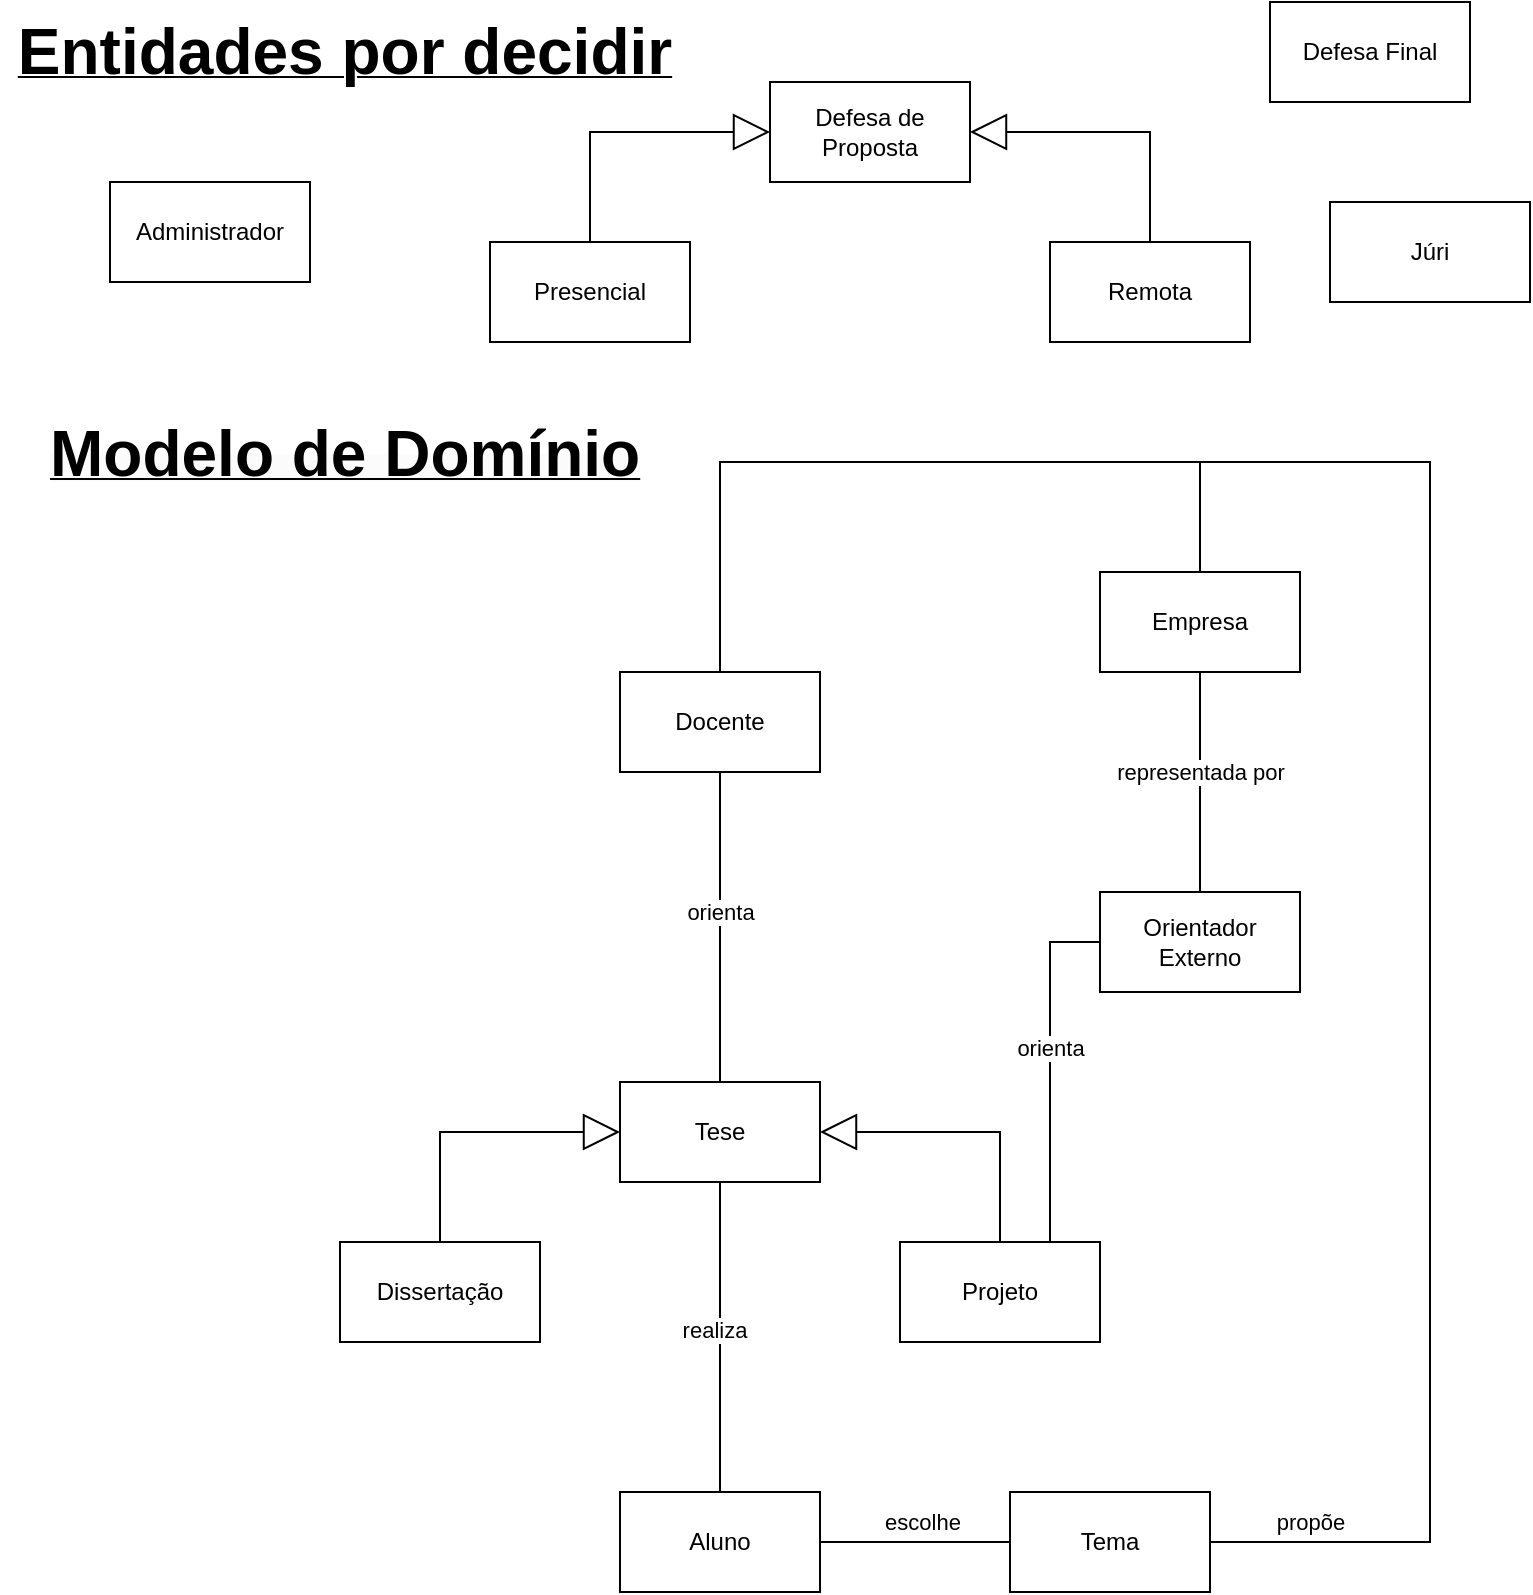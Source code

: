 <mxfile version="24.0.7" type="device">
  <diagram name="Page-1" id="X4RA0sWJOlGw3QUm6S05">
    <mxGraphModel dx="1050" dy="522" grid="1" gridSize="10" guides="1" tooltips="1" connect="1" arrows="1" fold="1" page="1" pageScale="1" pageWidth="850" pageHeight="1100" math="0" shadow="0">
      <root>
        <mxCell id="0" />
        <mxCell id="1" parent="0" />
        <mxCell id="HYwtCMKaUokTJvufcbnb-22" value="Tese" style="html=1;whiteSpace=wrap;" parent="1" vertex="1">
          <mxGeometry x="325" y="550" width="100" height="50" as="geometry" />
        </mxCell>
        <mxCell id="HYwtCMKaUokTJvufcbnb-23" value="Dissertação" style="html=1;whiteSpace=wrap;" parent="1" vertex="1">
          <mxGeometry x="185" y="630" width="100" height="50" as="geometry" />
        </mxCell>
        <mxCell id="HYwtCMKaUokTJvufcbnb-26" value="" style="endArrow=block;endSize=16;endFill=0;html=1;rounded=0;entryX=0;entryY=0.5;entryDx=0;entryDy=0;exitX=0.5;exitY=0;exitDx=0;exitDy=0;" parent="1" source="HYwtCMKaUokTJvufcbnb-23" target="HYwtCMKaUokTJvufcbnb-22" edge="1">
          <mxGeometry width="160" relative="1" as="geometry">
            <mxPoint x="245" y="600" as="sourcePoint" />
            <mxPoint x="275" y="574.5" as="targetPoint" />
            <Array as="points">
              <mxPoint x="235" y="575" />
            </Array>
          </mxGeometry>
        </mxCell>
        <mxCell id="HYwtCMKaUokTJvufcbnb-27" value="Projeto" style="html=1;whiteSpace=wrap;" parent="1" vertex="1">
          <mxGeometry x="465" y="630" width="100" height="50" as="geometry" />
        </mxCell>
        <mxCell id="HYwtCMKaUokTJvufcbnb-28" value="" style="endArrow=block;endSize=16;endFill=0;html=1;rounded=0;entryX=1;entryY=0.5;entryDx=0;entryDy=0;exitX=0.5;exitY=0;exitDx=0;exitDy=0;" parent="1" source="HYwtCMKaUokTJvufcbnb-27" target="HYwtCMKaUokTJvufcbnb-22" edge="1">
          <mxGeometry width="160" relative="1" as="geometry">
            <mxPoint x="475" y="630" as="sourcePoint" />
            <mxPoint x="405" y="575" as="targetPoint" />
            <Array as="points">
              <mxPoint x="515" y="575" />
            </Array>
          </mxGeometry>
        </mxCell>
        <mxCell id="fBPDrE-IPzC1A-cnoaCC-1" value="Aluno" style="rounded=0;whiteSpace=wrap;html=1;" parent="1" vertex="1">
          <mxGeometry x="325" y="755" width="100" height="50" as="geometry" />
        </mxCell>
        <mxCell id="fBPDrE-IPzC1A-cnoaCC-2" value="Administrador" style="rounded=0;whiteSpace=wrap;html=1;" parent="1" vertex="1">
          <mxGeometry x="70" y="100" width="100" height="50" as="geometry" />
        </mxCell>
        <mxCell id="fBPDrE-IPzC1A-cnoaCC-3" value="Docente" style="rounded=0;whiteSpace=wrap;html=1;" parent="1" vertex="1">
          <mxGeometry x="325" y="345" width="100" height="50" as="geometry" />
        </mxCell>
        <mxCell id="fBPDrE-IPzC1A-cnoaCC-4" value="Empresa" style="rounded=0;whiteSpace=wrap;html=1;" parent="1" vertex="1">
          <mxGeometry x="565" y="295" width="100" height="50" as="geometry" />
        </mxCell>
        <mxCell id="fBPDrE-IPzC1A-cnoaCC-5" value="Defesa de Proposta" style="html=1;whiteSpace=wrap;" parent="1" vertex="1">
          <mxGeometry x="400" y="50" width="100" height="50" as="geometry" />
        </mxCell>
        <mxCell id="fBPDrE-IPzC1A-cnoaCC-6" value="Presencial" style="html=1;whiteSpace=wrap;" parent="1" vertex="1">
          <mxGeometry x="260" y="130" width="100" height="50" as="geometry" />
        </mxCell>
        <mxCell id="fBPDrE-IPzC1A-cnoaCC-7" value="" style="endArrow=block;endSize=16;endFill=0;html=1;rounded=0;entryX=0;entryY=0.5;entryDx=0;entryDy=0;exitX=0.5;exitY=0;exitDx=0;exitDy=0;" parent="1" source="fBPDrE-IPzC1A-cnoaCC-6" target="fBPDrE-IPzC1A-cnoaCC-5" edge="1">
          <mxGeometry width="160" relative="1" as="geometry">
            <mxPoint x="320" y="100" as="sourcePoint" />
            <mxPoint x="350" y="74.5" as="targetPoint" />
            <Array as="points">
              <mxPoint x="310" y="75" />
            </Array>
          </mxGeometry>
        </mxCell>
        <mxCell id="fBPDrE-IPzC1A-cnoaCC-8" value="Remota" style="html=1;whiteSpace=wrap;" parent="1" vertex="1">
          <mxGeometry x="540" y="130" width="100" height="50" as="geometry" />
        </mxCell>
        <mxCell id="fBPDrE-IPzC1A-cnoaCC-9" value="" style="endArrow=block;endSize=16;endFill=0;html=1;rounded=0;entryX=1;entryY=0.5;entryDx=0;entryDy=0;exitX=0.5;exitY=0;exitDx=0;exitDy=0;" parent="1" source="fBPDrE-IPzC1A-cnoaCC-8" target="fBPDrE-IPzC1A-cnoaCC-5" edge="1">
          <mxGeometry width="160" relative="1" as="geometry">
            <mxPoint x="550" y="130" as="sourcePoint" />
            <mxPoint x="480" y="75" as="targetPoint" />
            <Array as="points">
              <mxPoint x="590" y="75" />
            </Array>
          </mxGeometry>
        </mxCell>
        <mxCell id="fBPDrE-IPzC1A-cnoaCC-11" value="" style="endArrow=none;html=1;rounded=0;entryX=0.5;entryY=1;entryDx=0;entryDy=0;exitX=0.5;exitY=0;exitDx=0;exitDy=0;" parent="1" source="HYwtCMKaUokTJvufcbnb-22" target="fBPDrE-IPzC1A-cnoaCC-3" edge="1">
          <mxGeometry width="50" height="50" relative="1" as="geometry">
            <mxPoint x="350" y="475" as="sourcePoint" />
            <mxPoint x="400" y="425" as="targetPoint" />
          </mxGeometry>
        </mxCell>
        <mxCell id="fBPDrE-IPzC1A-cnoaCC-12" value="orienta" style="edgeLabel;html=1;align=center;verticalAlign=middle;resizable=0;points=[];" parent="fBPDrE-IPzC1A-cnoaCC-11" vertex="1" connectable="0">
          <mxGeometry x="-0.045" y="3" relative="1" as="geometry">
            <mxPoint x="3" y="-11" as="offset" />
          </mxGeometry>
        </mxCell>
        <mxCell id="fBPDrE-IPzC1A-cnoaCC-13" value="Orientador Externo" style="rounded=0;whiteSpace=wrap;html=1;" parent="1" vertex="1">
          <mxGeometry x="565" y="455" width="100" height="50" as="geometry" />
        </mxCell>
        <mxCell id="fBPDrE-IPzC1A-cnoaCC-15" value="" style="endArrow=none;html=1;rounded=0;exitX=0.75;exitY=0;exitDx=0;exitDy=0;entryX=0;entryY=0.5;entryDx=0;entryDy=0;" parent="1" source="HYwtCMKaUokTJvufcbnb-27" target="fBPDrE-IPzC1A-cnoaCC-13" edge="1">
          <mxGeometry width="50" height="50" relative="1" as="geometry">
            <mxPoint x="480" y="535" as="sourcePoint" />
            <mxPoint x="530" y="485" as="targetPoint" />
            <Array as="points">
              <mxPoint x="540" y="480" />
            </Array>
          </mxGeometry>
        </mxCell>
        <mxCell id="fBPDrE-IPzC1A-cnoaCC-16" value="orienta" style="edgeLabel;html=1;align=center;verticalAlign=middle;resizable=0;points=[];" parent="fBPDrE-IPzC1A-cnoaCC-15" vertex="1" connectable="0">
          <mxGeometry x="0.14" y="3" relative="1" as="geometry">
            <mxPoint x="3" y="3" as="offset" />
          </mxGeometry>
        </mxCell>
        <mxCell id="fBPDrE-IPzC1A-cnoaCC-18" value="" style="endArrow=none;html=1;rounded=0;entryX=0.5;entryY=1;entryDx=0;entryDy=0;exitX=0.5;exitY=0;exitDx=0;exitDy=0;" parent="1" source="fBPDrE-IPzC1A-cnoaCC-13" target="fBPDrE-IPzC1A-cnoaCC-4" edge="1">
          <mxGeometry width="50" height="50" relative="1" as="geometry">
            <mxPoint x="620" y="445" as="sourcePoint" />
            <mxPoint x="670" y="395" as="targetPoint" />
          </mxGeometry>
        </mxCell>
        <mxCell id="fBPDrE-IPzC1A-cnoaCC-19" value="representada por" style="edgeLabel;html=1;align=center;verticalAlign=middle;resizable=0;points=[];" parent="fBPDrE-IPzC1A-cnoaCC-18" vertex="1" connectable="0">
          <mxGeometry x="-0.182" y="-2" relative="1" as="geometry">
            <mxPoint x="-2" y="-15" as="offset" />
          </mxGeometry>
        </mxCell>
        <mxCell id="fBPDrE-IPzC1A-cnoaCC-20" value="" style="endArrow=none;html=1;rounded=0;entryX=0.5;entryY=1;entryDx=0;entryDy=0;exitX=0.5;exitY=0;exitDx=0;exitDy=0;" parent="1" source="fBPDrE-IPzC1A-cnoaCC-1" target="HYwtCMKaUokTJvufcbnb-22" edge="1">
          <mxGeometry width="50" height="50" relative="1" as="geometry">
            <mxPoint x="360" y="725" as="sourcePoint" />
            <mxPoint x="410" y="675" as="targetPoint" />
          </mxGeometry>
        </mxCell>
        <mxCell id="fBPDrE-IPzC1A-cnoaCC-21" value="realiza" style="edgeLabel;html=1;align=center;verticalAlign=middle;resizable=0;points=[];" parent="fBPDrE-IPzC1A-cnoaCC-20" vertex="1" connectable="0">
          <mxGeometry x="0.045" y="3" relative="1" as="geometry">
            <mxPoint as="offset" />
          </mxGeometry>
        </mxCell>
        <mxCell id="fBPDrE-IPzC1A-cnoaCC-23" value="&lt;u&gt;&lt;b&gt;&lt;font style=&quot;font-size: 32px;&quot;&gt;Entidades por decidir&lt;/font&gt;&lt;/b&gt;&lt;/u&gt;" style="text;html=1;align=center;verticalAlign=middle;whiteSpace=wrap;rounded=0;" parent="1" vertex="1">
          <mxGeometry x="15" y="20" width="345" height="30" as="geometry" />
        </mxCell>
        <mxCell id="fBPDrE-IPzC1A-cnoaCC-24" value="&lt;u style=&quot;color: rgb(0, 0, 0); font-family: Helvetica; font-size: 12px; font-style: normal; font-variant-ligatures: normal; font-variant-caps: normal; font-weight: 400; letter-spacing: normal; orphans: 2; text-align: center; text-indent: 0px; text-transform: none; widows: 2; word-spacing: 0px; -webkit-text-stroke-width: 0px; white-space: normal; background-color: rgb(251, 251, 251);&quot;&gt;&lt;b&gt;&lt;font style=&quot;font-size: 32px;&quot;&gt;Modelo de Domínio&lt;/font&gt;&lt;/b&gt;&lt;/u&gt;" style="text;whiteSpace=wrap;html=1;" parent="1" vertex="1">
          <mxGeometry x="37.5" y="210" width="300" height="60" as="geometry" />
        </mxCell>
        <mxCell id="JnHYzQc8gZoaptGCAMhL-1" value="Defesa Final" style="html=1;whiteSpace=wrap;" vertex="1" parent="1">
          <mxGeometry x="650" y="10" width="100" height="50" as="geometry" />
        </mxCell>
        <mxCell id="JnHYzQc8gZoaptGCAMhL-2" value="Júri" style="html=1;whiteSpace=wrap;" vertex="1" parent="1">
          <mxGeometry x="680" y="110" width="100" height="50" as="geometry" />
        </mxCell>
        <mxCell id="JnHYzQc8gZoaptGCAMhL-4" value="Tema" style="html=1;whiteSpace=wrap;" vertex="1" parent="1">
          <mxGeometry x="520" y="755" width="100" height="50" as="geometry" />
        </mxCell>
        <mxCell id="JnHYzQc8gZoaptGCAMhL-10" value="" style="endArrow=none;html=1;rounded=0;entryX=0;entryY=0.5;entryDx=0;entryDy=0;exitX=1;exitY=0.5;exitDx=0;exitDy=0;" edge="1" parent="1" source="fBPDrE-IPzC1A-cnoaCC-1" target="JnHYzQc8gZoaptGCAMhL-4">
          <mxGeometry width="50" height="50" relative="1" as="geometry">
            <mxPoint x="420" y="900" as="sourcePoint" />
            <mxPoint x="470" y="850" as="targetPoint" />
          </mxGeometry>
        </mxCell>
        <mxCell id="JnHYzQc8gZoaptGCAMhL-11" value="escolhe" style="edgeLabel;html=1;align=center;verticalAlign=middle;resizable=0;points=[];" vertex="1" connectable="0" parent="JnHYzQc8gZoaptGCAMhL-10">
          <mxGeometry x="0.172" y="4" relative="1" as="geometry">
            <mxPoint x="-5" y="-6" as="offset" />
          </mxGeometry>
        </mxCell>
        <mxCell id="JnHYzQc8gZoaptGCAMhL-12" value="" style="endArrow=none;html=1;rounded=0;exitX=1;exitY=0.5;exitDx=0;exitDy=0;entryX=0.5;entryY=0;entryDx=0;entryDy=0;" edge="1" parent="1" source="JnHYzQc8gZoaptGCAMhL-4" target="fBPDrE-IPzC1A-cnoaCC-4">
          <mxGeometry width="50" height="50" relative="1" as="geometry">
            <mxPoint x="650" y="730" as="sourcePoint" />
            <mxPoint x="610" y="240" as="targetPoint" />
            <Array as="points">
              <mxPoint x="730" y="780" />
              <mxPoint x="730" y="240" />
              <mxPoint x="615" y="240" />
            </Array>
          </mxGeometry>
        </mxCell>
        <mxCell id="JnHYzQc8gZoaptGCAMhL-14" value="propõe" style="edgeLabel;html=1;align=center;verticalAlign=middle;resizable=0;points=[];" vertex="1" connectable="0" parent="JnHYzQc8gZoaptGCAMhL-12">
          <mxGeometry x="-0.878" y="-3" relative="1" as="geometry">
            <mxPoint y="-13" as="offset" />
          </mxGeometry>
        </mxCell>
        <mxCell id="JnHYzQc8gZoaptGCAMhL-13" value="" style="endArrow=none;html=1;rounded=0;exitX=0.5;exitY=0;exitDx=0;exitDy=0;" edge="1" parent="1" source="fBPDrE-IPzC1A-cnoaCC-3">
          <mxGeometry width="50" height="50" relative="1" as="geometry">
            <mxPoint x="370" y="310" as="sourcePoint" />
            <mxPoint x="620" y="240" as="targetPoint" />
            <Array as="points">
              <mxPoint x="375" y="240" />
            </Array>
          </mxGeometry>
        </mxCell>
      </root>
    </mxGraphModel>
  </diagram>
</mxfile>
